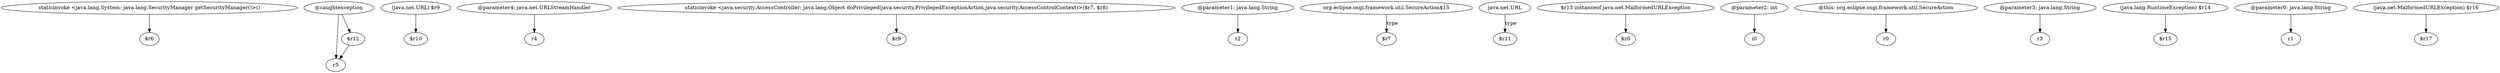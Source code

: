 digraph g {
0[label="staticinvoke <java.lang.System: java.lang.SecurityManager getSecurityManager()>()"]
1[label="$r6"]
0->1[label=""]
2[label="@caughtexception"]
3[label="r5"]
2->3[label=""]
4[label="(java.net.URL) $r9"]
5[label="$r10"]
4->5[label=""]
6[label="@parameter4: java.net.URLStreamHandler"]
7[label="r4"]
6->7[label=""]
8[label="staticinvoke <java.security.AccessController: java.lang.Object doPrivileged(java.security.PrivilegedExceptionAction,java.security.AccessControlContext)>($r7, $r8)"]
9[label="$r9"]
8->9[label=""]
10[label="@parameter1: java.lang.String"]
11[label="r2"]
10->11[label=""]
12[label="org.eclipse.osgi.framework.util.SecureAction$15"]
13[label="$r7"]
12->13[label="type"]
14[label="java.net.URL"]
15[label="$r11"]
14->15[label="type"]
16[label="$r13 instanceof java.net.MalformedURLException"]
17[label="$z0"]
16->17[label=""]
18[label="@parameter2: int"]
19[label="i0"]
18->19[label=""]
20[label="$r12"]
2->20[label=""]
21[label="@this: org.eclipse.osgi.framework.util.SecureAction"]
22[label="r0"]
21->22[label=""]
23[label="@parameter3: java.lang.String"]
24[label="r3"]
23->24[label=""]
20->3[label=""]
25[label="(java.lang.RuntimeException) $r14"]
26[label="$r15"]
25->26[label=""]
27[label="@parameter0: java.lang.String"]
28[label="r1"]
27->28[label=""]
29[label="(java.net.MalformedURLException) $r16"]
30[label="$r17"]
29->30[label=""]
}